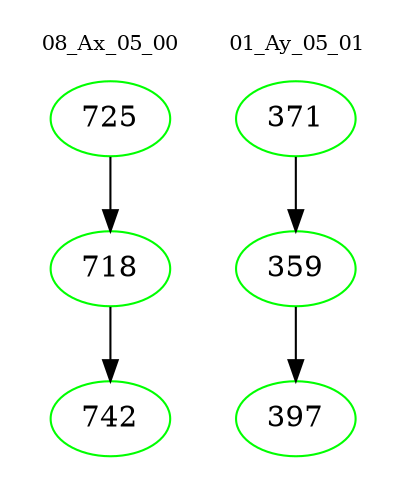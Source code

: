 digraph{
subgraph cluster_0 {
color = white
label = "08_Ax_05_00";
fontsize=10;
T0_725 [label="725", color="green"]
T0_725 -> T0_718 [color="black"]
T0_718 [label="718", color="green"]
T0_718 -> T0_742 [color="black"]
T0_742 [label="742", color="green"]
}
subgraph cluster_1 {
color = white
label = "01_Ay_05_01";
fontsize=10;
T1_371 [label="371", color="green"]
T1_371 -> T1_359 [color="black"]
T1_359 [label="359", color="green"]
T1_359 -> T1_397 [color="black"]
T1_397 [label="397", color="green"]
}
}
